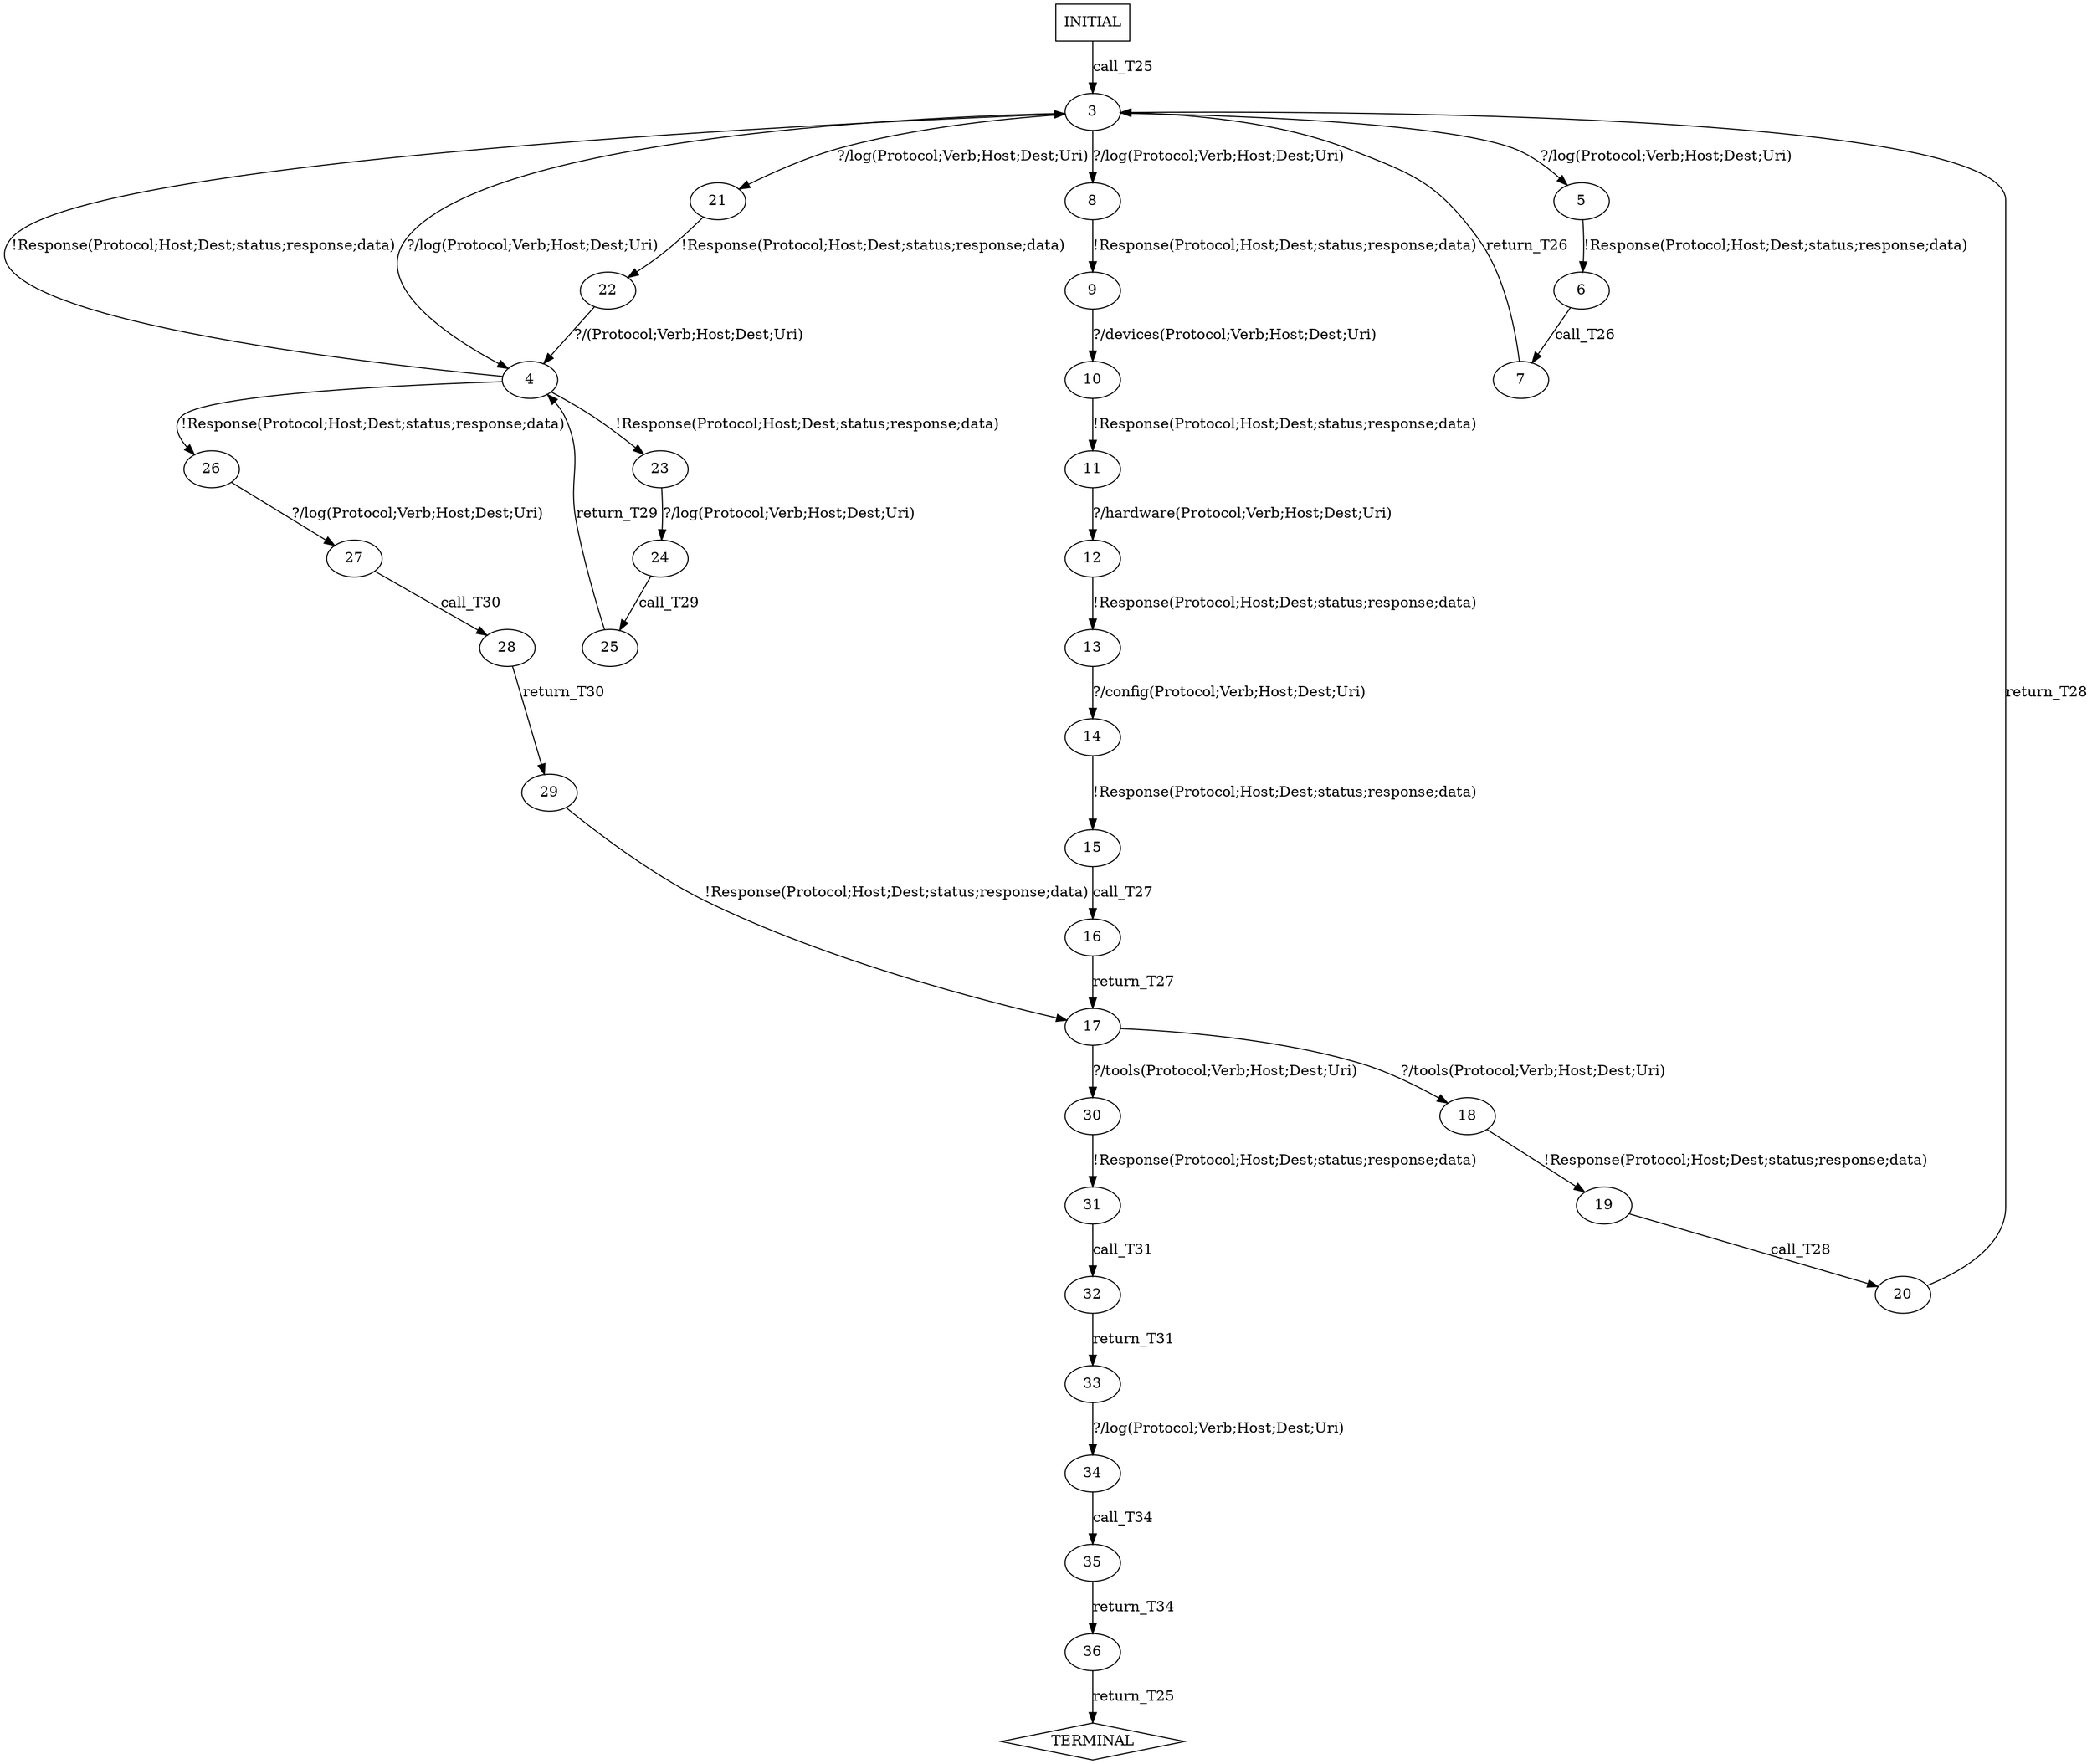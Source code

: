 digraph G {
  0 [label="INITIAL",shape=box];
  1 [label="TERMINAL",shape=diamond];
  3 [label="3"];
  4 [label="4"];
  5 [label="5"];
  6 [label="6"];
  7 [label="7"];
  8 [label="8"];
  9 [label="9"];
  10 [label="10"];
  11 [label="11"];
  12 [label="12"];
  13 [label="13"];
  14 [label="14"];
  15 [label="15"];
  16 [label="16"];
  17 [label="17"];
  18 [label="18"];
  19 [label="19"];
  20 [label="20"];
  21 [label="21"];
  22 [label="22"];
  23 [label="23"];
  24 [label="24"];
  25 [label="25"];
  26 [label="26"];
  27 [label="27"];
  28 [label="28"];
  29 [label="29"];
  30 [label="30"];
  31 [label="31"];
  32 [label="32"];
  33 [label="33"];
  34 [label="34"];
  35 [label="35"];
  36 [label="36"];
0->3 [label="call_T25"];
3->8 [label="?/log(Protocol;Verb;Host;Dest;Uri)"];
3->21 [label="?/log(Protocol;Verb;Host;Dest;Uri)"];
3->5 [label="?/log(Protocol;Verb;Host;Dest;Uri)"];
3->4 [label="?/log(Protocol;Verb;Host;Dest;Uri)"];
4->26 [label="!Response(Protocol;Host;Dest;status;response;data)"];
4->23 [label="!Response(Protocol;Host;Dest;status;response;data)"];
4->3 [label="!Response(Protocol;Host;Dest;status;response;data)"];
5->6 [label="!Response(Protocol;Host;Dest;status;response;data)"];
6->7 [label="call_T26"];
7->3 [label="return_T26"];
8->9 [label="!Response(Protocol;Host;Dest;status;response;data)"];
9->10 [label="?/devices(Protocol;Verb;Host;Dest;Uri)"];
10->11 [label="!Response(Protocol;Host;Dest;status;response;data)"];
11->12 [label="?/hardware(Protocol;Verb;Host;Dest;Uri)"];
12->13 [label="!Response(Protocol;Host;Dest;status;response;data)"];
13->14 [label="?/config(Protocol;Verb;Host;Dest;Uri)"];
14->15 [label="!Response(Protocol;Host;Dest;status;response;data)"];
15->16 [label="call_T27"];
16->17 [label="return_T27"];
17->30 [label="?/tools(Protocol;Verb;Host;Dest;Uri)"];
17->18 [label="?/tools(Protocol;Verb;Host;Dest;Uri)"];
18->19 [label="!Response(Protocol;Host;Dest;status;response;data)"];
19->20 [label="call_T28"];
20->3 [label="return_T28"];
21->22 [label="!Response(Protocol;Host;Dest;status;response;data)"];
22->4 [label="?/(Protocol;Verb;Host;Dest;Uri)"];
23->24 [label="?/log(Protocol;Verb;Host;Dest;Uri)"];
24->25 [label="call_T29"];
25->4 [label="return_T29"];
26->27 [label="?/log(Protocol;Verb;Host;Dest;Uri)"];
27->28 [label="call_T30"];
28->29 [label="return_T30"];
29->17 [label="!Response(Protocol;Host;Dest;status;response;data)"];
30->31 [label="!Response(Protocol;Host;Dest;status;response;data)"];
31->32 [label="call_T31"];
32->33 [label="return_T31"];
33->34 [label="?/log(Protocol;Verb;Host;Dest;Uri)"];
34->35 [label="call_T34"];
35->36 [label="return_T34"];
36->1 [label="return_T25"];
}

